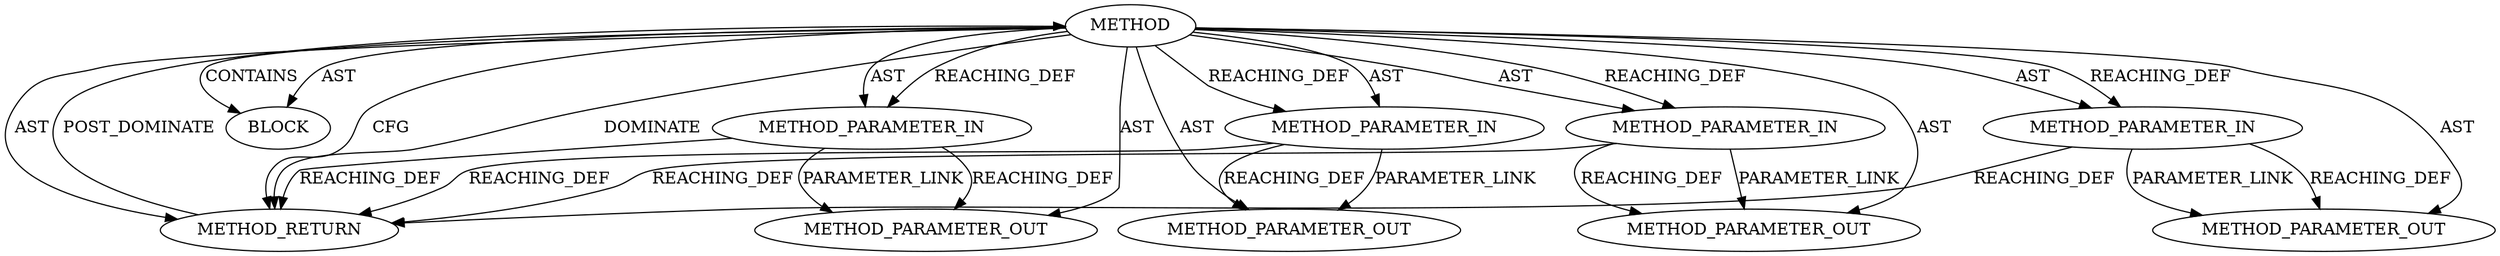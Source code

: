 digraph {
  20720 [label=BLOCK ORDER=1 ARGUMENT_INDEX=1 CODE="<empty>" TYPE_FULL_NAME="ANY"]
  22289 [label=METHOD_PARAMETER_OUT ORDER=3 CODE="p3" IS_VARIADIC=false TYPE_FULL_NAME="ANY" EVALUATION_STRATEGY="BY_VALUE" INDEX=3 NAME="p3"]
  20721 [label=METHOD_RETURN ORDER=2 CODE="RET" TYPE_FULL_NAME="ANY" EVALUATION_STRATEGY="BY_VALUE"]
  22290 [label=METHOD_PARAMETER_OUT ORDER=4 CODE="p4" IS_VARIADIC=false TYPE_FULL_NAME="ANY" EVALUATION_STRATEGY="BY_VALUE" INDEX=4 NAME="p4"]
  20715 [label=METHOD AST_PARENT_TYPE="NAMESPACE_BLOCK" AST_PARENT_FULL_NAME="<global>" ORDER=0 CODE="<empty>" FULL_NAME="sk_msg_alloc" IS_EXTERNAL=true FILENAME="<empty>" SIGNATURE="" NAME="sk_msg_alloc"]
  20718 [label=METHOD_PARAMETER_IN ORDER=3 CODE="p3" IS_VARIADIC=false TYPE_FULL_NAME="ANY" EVALUATION_STRATEGY="BY_VALUE" INDEX=3 NAME="p3"]
  22287 [label=METHOD_PARAMETER_OUT ORDER=1 CODE="p1" IS_VARIADIC=false TYPE_FULL_NAME="ANY" EVALUATION_STRATEGY="BY_VALUE" INDEX=1 NAME="p1"]
  22288 [label=METHOD_PARAMETER_OUT ORDER=2 CODE="p2" IS_VARIADIC=false TYPE_FULL_NAME="ANY" EVALUATION_STRATEGY="BY_VALUE" INDEX=2 NAME="p2"]
  20717 [label=METHOD_PARAMETER_IN ORDER=2 CODE="p2" IS_VARIADIC=false TYPE_FULL_NAME="ANY" EVALUATION_STRATEGY="BY_VALUE" INDEX=2 NAME="p2"]
  20716 [label=METHOD_PARAMETER_IN ORDER=1 CODE="p1" IS_VARIADIC=false TYPE_FULL_NAME="ANY" EVALUATION_STRATEGY="BY_VALUE" INDEX=1 NAME="p1"]
  20719 [label=METHOD_PARAMETER_IN ORDER=4 CODE="p4" IS_VARIADIC=false TYPE_FULL_NAME="ANY" EVALUATION_STRATEGY="BY_VALUE" INDEX=4 NAME="p4"]
  20715 -> 20717 [label=AST ]
  20715 -> 20720 [label=AST ]
  20715 -> 20717 [label=REACHING_DEF VARIABLE=""]
  20715 -> 20718 [label=REACHING_DEF VARIABLE=""]
  20715 -> 22287 [label=AST ]
  20715 -> 20721 [label=DOMINATE ]
  20715 -> 22289 [label=AST ]
  20721 -> 20715 [label=POST_DOMINATE ]
  20719 -> 22290 [label=REACHING_DEF VARIABLE="p4"]
  20716 -> 20721 [label=REACHING_DEF VARIABLE="p1"]
  20717 -> 22288 [label=REACHING_DEF VARIABLE="p2"]
  20715 -> 20716 [label=REACHING_DEF VARIABLE=""]
  20718 -> 22289 [label=REACHING_DEF VARIABLE="p3"]
  20717 -> 20721 [label=REACHING_DEF VARIABLE="p2"]
  20718 -> 22289 [label=PARAMETER_LINK ]
  20716 -> 22287 [label=REACHING_DEF VARIABLE="p1"]
  20719 -> 20721 [label=REACHING_DEF VARIABLE="p4"]
  20718 -> 20721 [label=REACHING_DEF VARIABLE="p3"]
  20715 -> 22288 [label=AST ]
  20715 -> 20721 [label=AST ]
  20715 -> 20716 [label=AST ]
  20716 -> 22287 [label=PARAMETER_LINK ]
  20715 -> 20720 [label=CONTAINS ]
  20719 -> 22290 [label=PARAMETER_LINK ]
  20715 -> 22290 [label=AST ]
  20715 -> 20721 [label=CFG ]
  20715 -> 20718 [label=AST ]
  20715 -> 20719 [label=AST ]
  20717 -> 22288 [label=PARAMETER_LINK ]
  20715 -> 20719 [label=REACHING_DEF VARIABLE=""]
}

